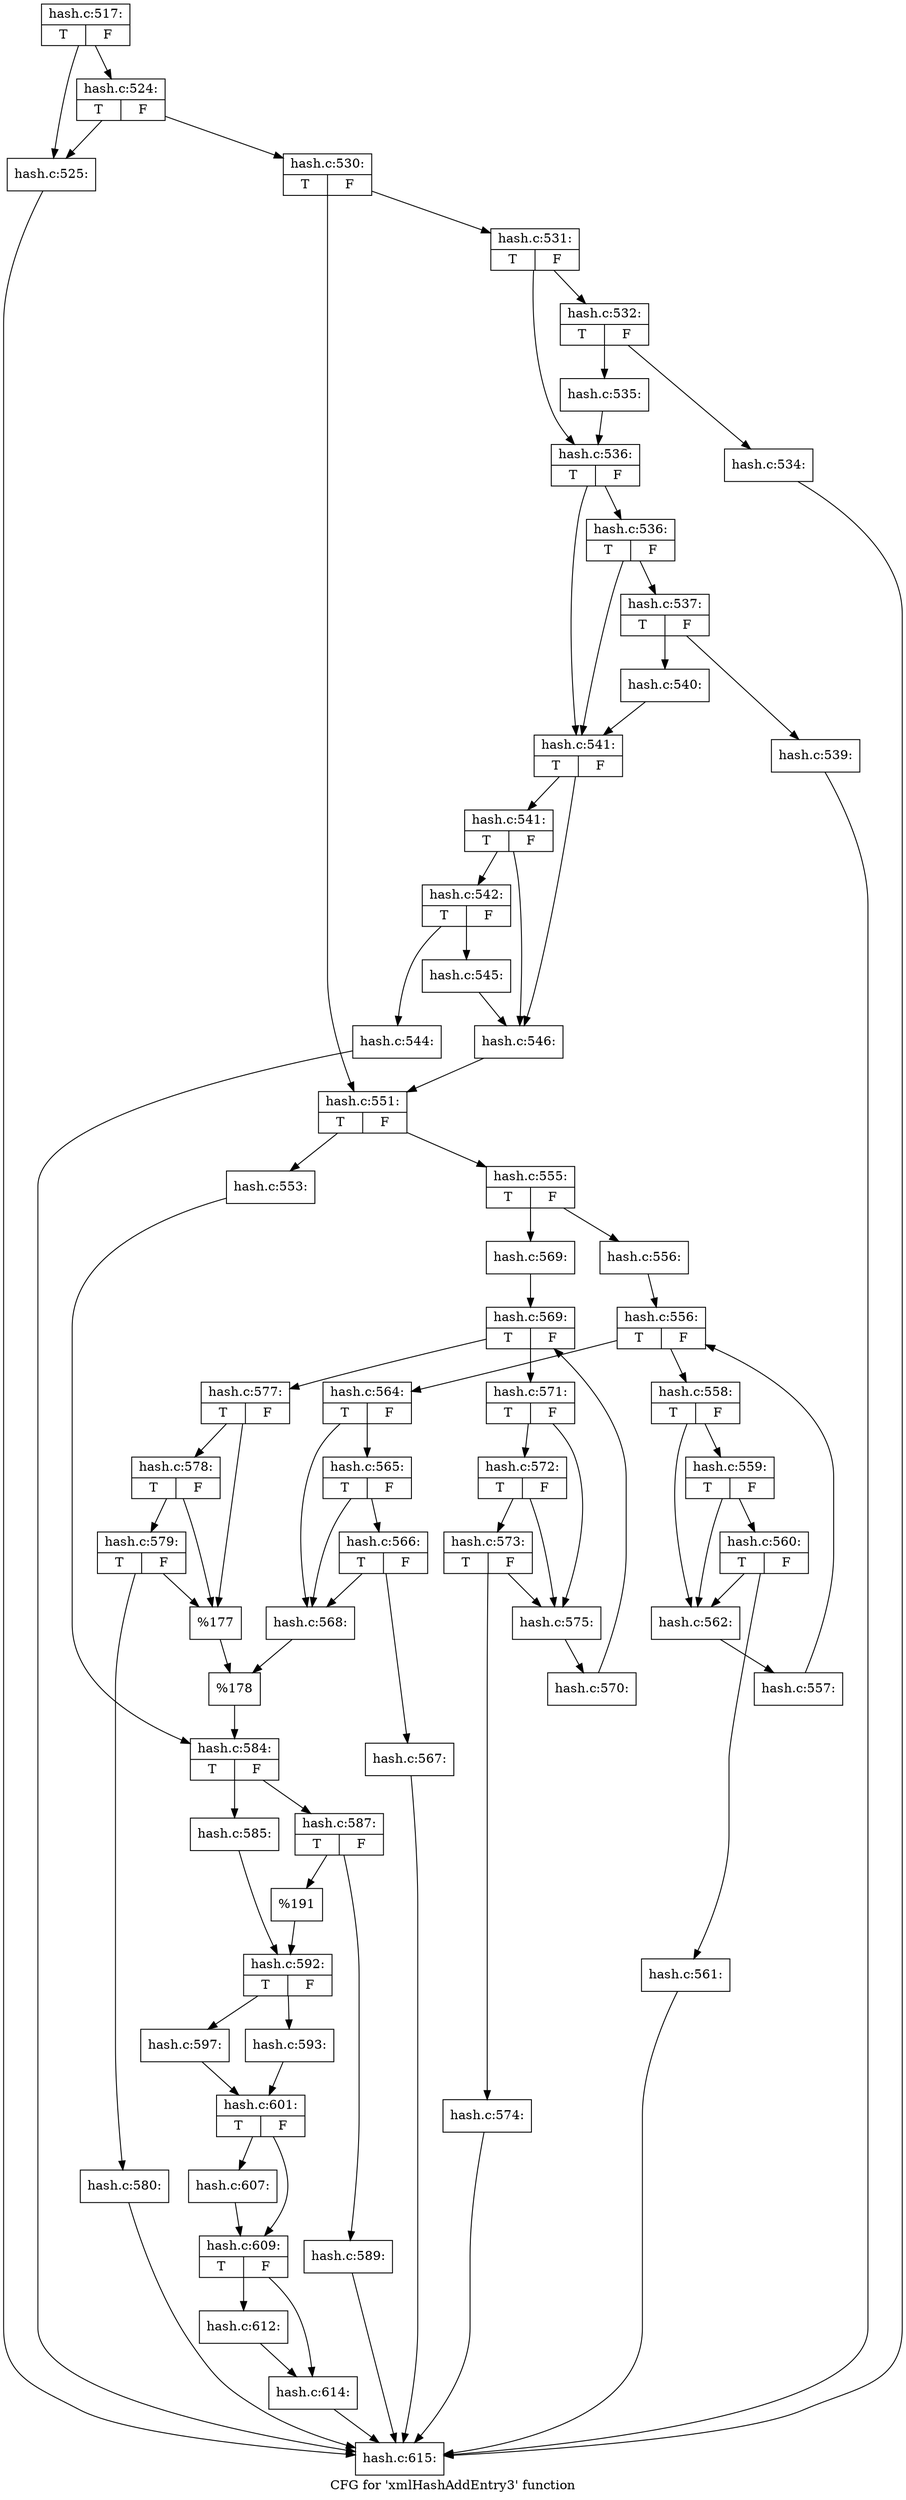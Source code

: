 digraph "CFG for 'xmlHashAddEntry3' function" {
	label="CFG for 'xmlHashAddEntry3' function";

	Node0x3d240d0 [shape=record,label="{hash.c:517:|{<s0>T|<s1>F}}"];
	Node0x3d240d0 -> Node0x3d1fbd0;
	Node0x3d240d0 -> Node0x3d1fc70;
	Node0x3d1fc70 [shape=record,label="{hash.c:524:|{<s0>T|<s1>F}}"];
	Node0x3d1fc70 -> Node0x3d1fbd0;
	Node0x3d1fc70 -> Node0x3d1fc20;
	Node0x3d1fbd0 [shape=record,label="{hash.c:525:}"];
	Node0x3d1fbd0 -> Node0x3d278d0;
	Node0x3d1fc20 [shape=record,label="{hash.c:530:|{<s0>T|<s1>F}}"];
	Node0x3d1fc20 -> Node0x3d133e0;
	Node0x3d1fc20 -> Node0x3d13430;
	Node0x3d133e0 [shape=record,label="{hash.c:531:|{<s0>T|<s1>F}}"];
	Node0x3d133e0 -> Node0x3d138b0;
	Node0x3d133e0 -> Node0x3d13860;
	Node0x3d13860 [shape=record,label="{hash.c:532:|{<s0>T|<s1>F}}"];
	Node0x3d13860 -> Node0x3d31000;
	Node0x3d13860 -> Node0x3d31330;
	Node0x3d31000 [shape=record,label="{hash.c:534:}"];
	Node0x3d31000 -> Node0x3d278d0;
	Node0x3d31330 [shape=record,label="{hash.c:535:}"];
	Node0x3d31330 -> Node0x3d138b0;
	Node0x3d138b0 [shape=record,label="{hash.c:536:|{<s0>T|<s1>F}}"];
	Node0x3d138b0 -> Node0x3d321b0;
	Node0x3d138b0 -> Node0x3d32160;
	Node0x3d321b0 [shape=record,label="{hash.c:536:|{<s0>T|<s1>F}}"];
	Node0x3d321b0 -> Node0x3d32160;
	Node0x3d321b0 -> Node0x3d05f30;
	Node0x3d05f30 [shape=record,label="{hash.c:537:|{<s0>T|<s1>F}}"];
	Node0x3d05f30 -> Node0x3d32d70;
	Node0x3d05f30 -> Node0x3d32dc0;
	Node0x3d32d70 [shape=record,label="{hash.c:539:}"];
	Node0x3d32d70 -> Node0x3d278d0;
	Node0x3d32dc0 [shape=record,label="{hash.c:540:}"];
	Node0x3d32dc0 -> Node0x3d32160;
	Node0x3d32160 [shape=record,label="{hash.c:541:|{<s0>T|<s1>F}}"];
	Node0x3d32160 -> Node0x3d33400;
	Node0x3d32160 -> Node0x3d333b0;
	Node0x3d33400 [shape=record,label="{hash.c:541:|{<s0>T|<s1>F}}"];
	Node0x3d33400 -> Node0x3d333b0;
	Node0x3d33400 -> Node0x3d33360;
	Node0x3d33360 [shape=record,label="{hash.c:542:|{<s0>T|<s1>F}}"];
	Node0x3d33360 -> Node0x3d33fc0;
	Node0x3d33360 -> Node0x3d34010;
	Node0x3d33fc0 [shape=record,label="{hash.c:544:}"];
	Node0x3d33fc0 -> Node0x3d278d0;
	Node0x3d34010 [shape=record,label="{hash.c:545:}"];
	Node0x3d34010 -> Node0x3d333b0;
	Node0x3d333b0 [shape=record,label="{hash.c:546:}"];
	Node0x3d333b0 -> Node0x3d13430;
	Node0x3d13430 [shape=record,label="{hash.c:551:|{<s0>T|<s1>F}}"];
	Node0x3d13430 -> Node0x3c2cdf0;
	Node0x3d13430 -> Node0x3d34b80;
	Node0x3c2cdf0 [shape=record,label="{hash.c:553:}"];
	Node0x3c2cdf0 -> Node0x3d19d50;
	Node0x3d34b80 [shape=record,label="{hash.c:555:|{<s0>T|<s1>F}}"];
	Node0x3d34b80 -> Node0x3d358b0;
	Node0x3d34b80 -> Node0x3d35950;
	Node0x3d358b0 [shape=record,label="{hash.c:556:}"];
	Node0x3d358b0 -> Node0x3d361c0;
	Node0x3d361c0 [shape=record,label="{hash.c:556:|{<s0>T|<s1>F}}"];
	Node0x3d361c0 -> Node0x3d364a0;
	Node0x3d361c0 -> Node0x3d35d10;
	Node0x3d364a0 [shape=record,label="{hash.c:558:|{<s0>T|<s1>F}}"];
	Node0x3d364a0 -> Node0x3d36a30;
	Node0x3d364a0 -> Node0x3d36960;
	Node0x3d36a30 [shape=record,label="{hash.c:559:|{<s0>T|<s1>F}}"];
	Node0x3d36a30 -> Node0x3d369b0;
	Node0x3d36a30 -> Node0x3d36960;
	Node0x3d369b0 [shape=record,label="{hash.c:560:|{<s0>T|<s1>F}}"];
	Node0x3d369b0 -> Node0x3d36910;
	Node0x3d369b0 -> Node0x3d36960;
	Node0x3d36910 [shape=record,label="{hash.c:561:}"];
	Node0x3d36910 -> Node0x3d278d0;
	Node0x3d36960 [shape=record,label="{hash.c:562:}"];
	Node0x3d36960 -> Node0x3d36410;
	Node0x3d36410 [shape=record,label="{hash.c:557:}"];
	Node0x3d36410 -> Node0x3d361c0;
	Node0x3d35d10 [shape=record,label="{hash.c:564:|{<s0>T|<s1>F}}"];
	Node0x3d35d10 -> Node0x3d37e30;
	Node0x3d35d10 -> Node0x3d37d60;
	Node0x3d37e30 [shape=record,label="{hash.c:565:|{<s0>T|<s1>F}}"];
	Node0x3d37e30 -> Node0x3d37db0;
	Node0x3d37e30 -> Node0x3d37d60;
	Node0x3d37db0 [shape=record,label="{hash.c:566:|{<s0>T|<s1>F}}"];
	Node0x3d37db0 -> Node0x3d37d10;
	Node0x3d37db0 -> Node0x3d37d60;
	Node0x3d37d10 [shape=record,label="{hash.c:567:}"];
	Node0x3d37d10 -> Node0x3d278d0;
	Node0x3d37d60 [shape=record,label="{hash.c:568:}"];
	Node0x3d37d60 -> Node0x3d35900;
	Node0x3d35950 [shape=record,label="{hash.c:569:}"];
	Node0x3d35950 -> Node0x3d39370;
	Node0x3d39370 [shape=record,label="{hash.c:569:|{<s0>T|<s1>F}}"];
	Node0x3d39370 -> Node0x3d39650;
	Node0x3d39370 -> Node0x3d38cc0;
	Node0x3d39650 [shape=record,label="{hash.c:571:|{<s0>T|<s1>F}}"];
	Node0x3d39650 -> Node0x3d39be0;
	Node0x3d39650 -> Node0x3d39b10;
	Node0x3d39be0 [shape=record,label="{hash.c:572:|{<s0>T|<s1>F}}"];
	Node0x3d39be0 -> Node0x3d39b60;
	Node0x3d39be0 -> Node0x3d39b10;
	Node0x3d39b60 [shape=record,label="{hash.c:573:|{<s0>T|<s1>F}}"];
	Node0x3d39b60 -> Node0x3d39ac0;
	Node0x3d39b60 -> Node0x3d39b10;
	Node0x3d39ac0 [shape=record,label="{hash.c:574:}"];
	Node0x3d39ac0 -> Node0x3d278d0;
	Node0x3d39b10 [shape=record,label="{hash.c:575:}"];
	Node0x3d39b10 -> Node0x3d395c0;
	Node0x3d395c0 [shape=record,label="{hash.c:570:}"];
	Node0x3d395c0 -> Node0x3d39370;
	Node0x3d38cc0 [shape=record,label="{hash.c:577:|{<s0>T|<s1>F}}"];
	Node0x3d38cc0 -> Node0x3d3b370;
	Node0x3d38cc0 -> Node0x3d3b2a0;
	Node0x3d3b370 [shape=record,label="{hash.c:578:|{<s0>T|<s1>F}}"];
	Node0x3d3b370 -> Node0x3d3b2f0;
	Node0x3d3b370 -> Node0x3d3b2a0;
	Node0x3d3b2f0 [shape=record,label="{hash.c:579:|{<s0>T|<s1>F}}"];
	Node0x3d3b2f0 -> Node0x3d3b250;
	Node0x3d3b2f0 -> Node0x3d3b2a0;
	Node0x3d3b250 [shape=record,label="{hash.c:580:}"];
	Node0x3d3b250 -> Node0x3d278d0;
	Node0x3d3b2a0 [shape=record,label="{%177}"];
	Node0x3d3b2a0 -> Node0x3d35900;
	Node0x3d35900 [shape=record,label="{%178}"];
	Node0x3d35900 -> Node0x3d19d50;
	Node0x3d19d50 [shape=record,label="{hash.c:584:|{<s0>T|<s1>F}}"];
	Node0x3d19d50 -> Node0x3d3c500;
	Node0x3d19d50 -> Node0x3d3c5a0;
	Node0x3d3c500 [shape=record,label="{hash.c:585:}"];
	Node0x3d3c500 -> Node0x3d3c550;
	Node0x3d3c5a0 [shape=record,label="{hash.c:587:|{<s0>T|<s1>F}}"];
	Node0x3d3c5a0 -> Node0x3d3d0e0;
	Node0x3d3c5a0 -> Node0x3d3d130;
	Node0x3d3d0e0 [shape=record,label="{hash.c:589:}"];
	Node0x3d3d0e0 -> Node0x3d278d0;
	Node0x3d3d130 [shape=record,label="{%191}"];
	Node0x3d3d130 -> Node0x3d3c550;
	Node0x3d3c550 [shape=record,label="{hash.c:592:|{<s0>T|<s1>F}}"];
	Node0x3d3c550 -> Node0x3d3d760;
	Node0x3d3c550 -> Node0x3d3d800;
	Node0x3d3d760 [shape=record,label="{hash.c:593:}"];
	Node0x3d3d760 -> Node0x3d3d7b0;
	Node0x3d3d800 [shape=record,label="{hash.c:597:}"];
	Node0x3d3d800 -> Node0x3d3d7b0;
	Node0x3d3d7b0 [shape=record,label="{hash.c:601:|{<s0>T|<s1>F}}"];
	Node0x3d3d7b0 -> Node0x3d3e8b0;
	Node0x3d3d7b0 -> Node0x3d3e960;
	Node0x3d3e8b0 [shape=record,label="{hash.c:607:}"];
	Node0x3d3e8b0 -> Node0x3d3e960;
	Node0x3d3e960 [shape=record,label="{hash.c:609:|{<s0>T|<s1>F}}"];
	Node0x3d3e960 -> Node0x3d2f3d0;
	Node0x3d3e960 -> Node0x3d2f420;
	Node0x3d2f3d0 [shape=record,label="{hash.c:612:}"];
	Node0x3d2f3d0 -> Node0x3d2f420;
	Node0x3d2f420 [shape=record,label="{hash.c:614:}"];
	Node0x3d2f420 -> Node0x3d278d0;
	Node0x3d278d0 [shape=record,label="{hash.c:615:}"];
}
